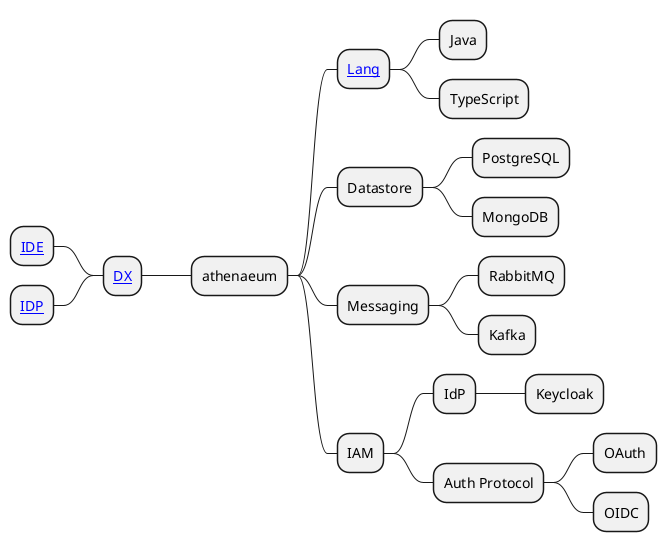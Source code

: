 @startmindmap
+ athenaeum
++ [[http://plantuml.com{Programming Languages} Lang]]
+++ Java
+++ TypeScript
++ Datastore
+++ PostgreSQL
+++ MongoDB
++ Messaging
+++ RabbitMQ
+++ Kafka
++ IAM
+++ IdP
++++ Keycloak
+++ Auth Protocol
++++ OAuth
++++ OIDC
-- [[http://plantuml.com{Developer Experience} DX]]
--- [[http://plantuml.com{Integrated Developer Environment} IDE]]
--- [[http://plantuml.com{Integrated Developer Portal} IDP]]
@endmindmap